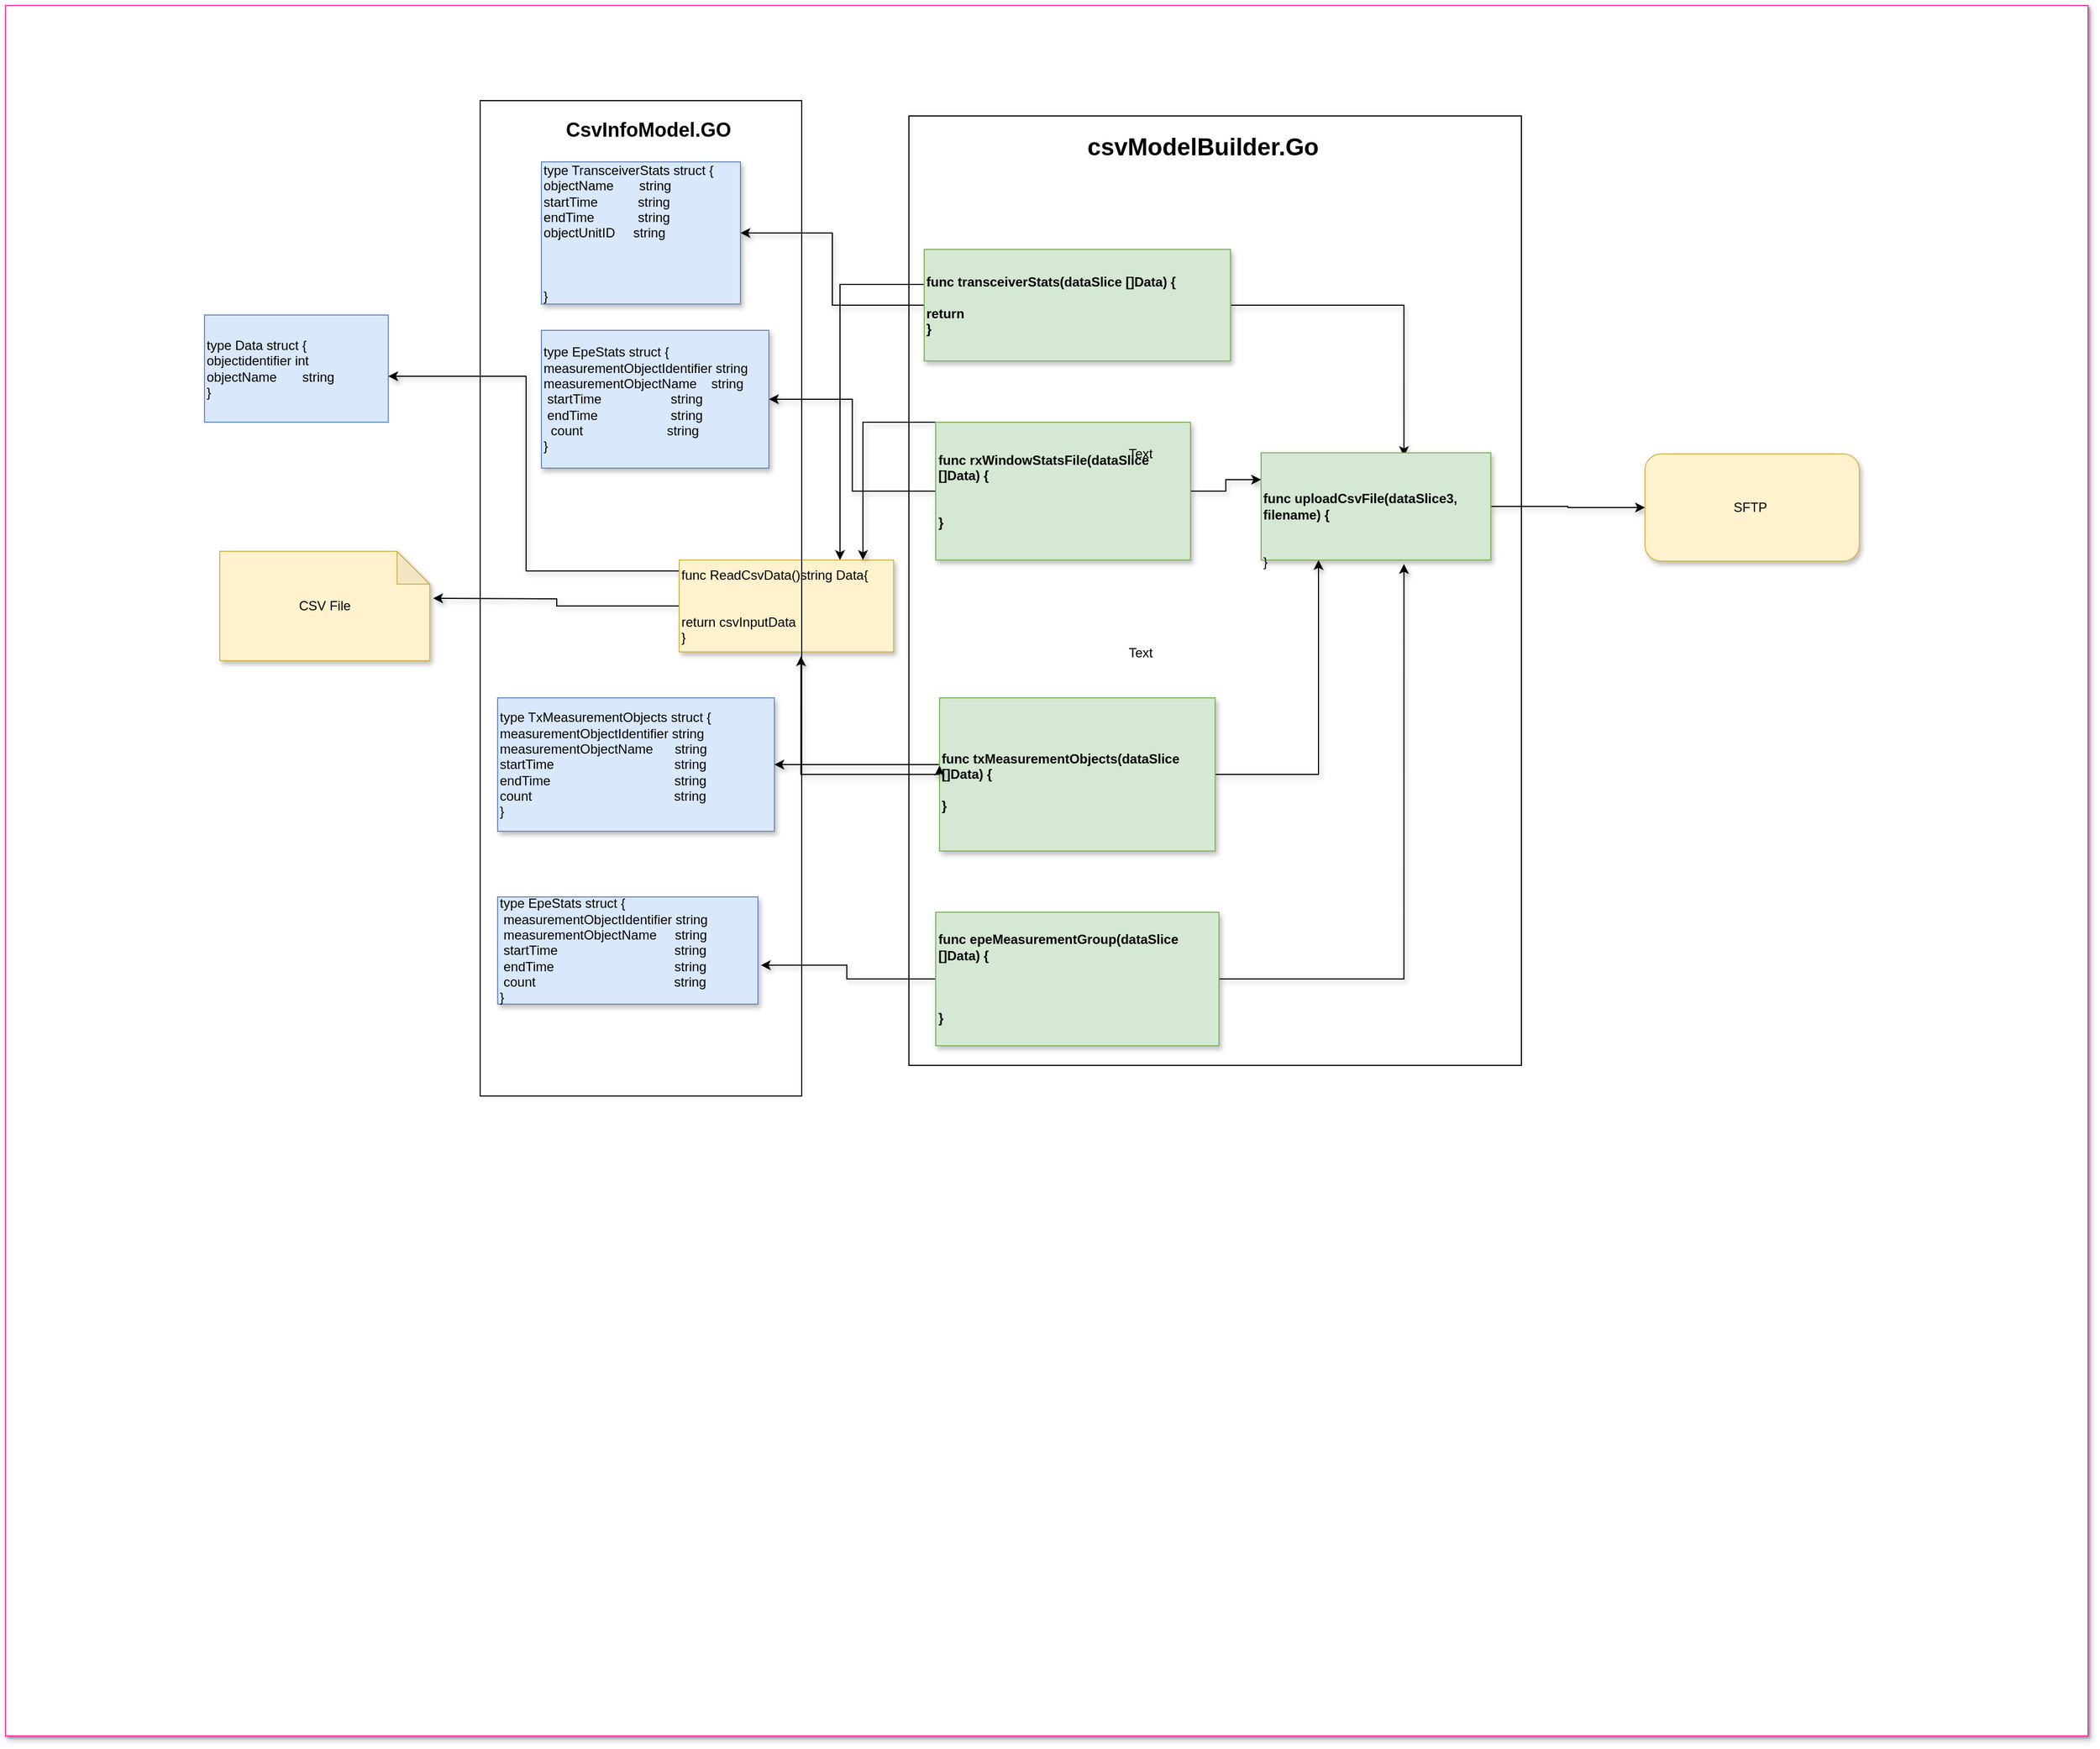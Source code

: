 <mxfile version="21.6.6" type="github">
  <diagram name="Page-1" id="2YBvvXClWsGukQMizWep">
    <mxGraphModel dx="2410" dy="1932" grid="1" gridSize="14" guides="1" tooltips="1" connect="1" arrows="1" fold="1" page="1" pageScale="1" pageWidth="850" pageHeight="1100" background="#FFFFFF" math="0" shadow="1">
      <root>
        <mxCell id="0" />
        <mxCell id="1" parent="0" />
        <mxCell id="JVdptQY95MM00BN9dN_g-56" value="type Data struct {&#xa;objectidentifier int&#xa;objectName       string&#xa;}" style="rounded=0;whiteSpace=wrap;html=1;fillColor=#dae8fc;strokeColor=#6c8ebf;align=left;" parent="1" vertex="1">
          <mxGeometry x="-168" y="42" width="168" height="98" as="geometry" />
        </mxCell>
        <mxCell id="JVdptQY95MM00BN9dN_g-48" style="edgeStyle=orthogonalEdgeStyle;rounded=0;orthogonalLoop=1;jettySize=auto;html=1;entryX=1;entryY=0.5;entryDx=0;entryDy=0;shadow=1;" parent="1" source="JVdptQY95MM00BN9dN_g-2" edge="1">
          <mxGeometry relative="1" as="geometry">
            <mxPoint x="69" y="301" as="targetPoint" />
          </mxGeometry>
        </mxCell>
        <mxCell id="JVdptQY95MM00BN9dN_g-59" style="edgeStyle=orthogonalEdgeStyle;rounded=0;orthogonalLoop=1;jettySize=auto;html=1;entryX=1.017;entryY=0.63;entryDx=0;entryDy=0;entryPerimeter=0;shadow=1;" parent="1" target="JVdptQY95MM00BN9dN_g-56" edge="1">
          <mxGeometry relative="1" as="geometry">
            <mxPoint x="300.72" y="276.03" as="sourcePoint" />
            <mxPoint x="70" y="42" as="targetPoint" />
            <Array as="points">
              <mxPoint x="140" y="276" />
              <mxPoint x="140" y="98" />
              <mxPoint x="14" y="98" />
              <mxPoint x="14" y="104" />
            </Array>
          </mxGeometry>
        </mxCell>
        <mxCell id="JVdptQY95MM00BN9dN_g-2" value="&lt;div&gt;func ReadCsvData()string Data{&lt;/div&gt;&lt;div&gt;&lt;br&gt;&lt;/div&gt;&lt;div&gt;&lt;br&gt;&lt;/div&gt;&lt;div&gt;return csvInputData&lt;/div&gt;&lt;div&gt;}&lt;/div&gt;" style="rounded=0;whiteSpace=wrap;html=1;align=left;fillColor=#fff2cc;strokeColor=#d6b656;shadow=1;" parent="1" vertex="1">
          <mxGeometry x="294" y="266" width="196" height="84" as="geometry" />
        </mxCell>
        <mxCell id="JVdptQY95MM00BN9dN_g-40" value="" style="edgeStyle=orthogonalEdgeStyle;rounded=0;orthogonalLoop=1;jettySize=auto;html=1;shadow=1;" parent="1" source="JVdptQY95MM00BN9dN_g-4" target="JVdptQY95MM00BN9dN_g-26" edge="1">
          <mxGeometry relative="1" as="geometry" />
        </mxCell>
        <mxCell id="JVdptQY95MM00BN9dN_g-43" style="edgeStyle=orthogonalEdgeStyle;rounded=0;orthogonalLoop=1;jettySize=auto;html=1;entryX=0.5;entryY=0;entryDx=0;entryDy=0;shadow=1;" parent="1" source="JVdptQY95MM00BN9dN_g-4" target="JVdptQY95MM00BN9dN_g-2" edge="1">
          <mxGeometry relative="1" as="geometry">
            <Array as="points">
              <mxPoint x="425" y="14" />
              <mxPoint x="425" y="266" />
            </Array>
          </mxGeometry>
        </mxCell>
        <mxCell id="JVdptQY95MM00BN9dN_g-51" style="edgeStyle=orthogonalEdgeStyle;rounded=0;orthogonalLoop=1;jettySize=auto;html=1;entryX=0.622;entryY=0.03;entryDx=0;entryDy=0;entryPerimeter=0;shadow=1;" parent="1" source="JVdptQY95MM00BN9dN_g-4" target="JVdptQY95MM00BN9dN_g-10" edge="1">
          <mxGeometry relative="1" as="geometry" />
        </mxCell>
        <mxCell id="JVdptQY95MM00BN9dN_g-4" value="&lt;div style=&quot;&quot;&gt;&lt;span style=&quot;background-color: initial;&quot;&gt;func transceiverStats(dataSlice []Data) {&lt;/span&gt;&lt;/div&gt;&lt;div style=&quot;&quot;&gt;&lt;span style=&quot;background-color: initial;&quot;&gt;&lt;br&gt;&lt;/span&gt;&lt;/div&gt;&lt;div style=&quot;&quot;&gt;&lt;span style=&quot;background-color: initial;&quot;&gt;return&amp;nbsp;&lt;/span&gt;&lt;/div&gt;&lt;div style=&quot;&quot;&gt;&lt;span style=&quot;background-color: initial;&quot;&gt;}&lt;/span&gt;&lt;/div&gt;" style="rounded=0;whiteSpace=wrap;html=1;align=left;fillColor=#d5e8d4;strokeColor=#82b366;shadow=1;" parent="1" vertex="1">
          <mxGeometry x="490" y="-18" width="280" height="102" as="geometry" />
        </mxCell>
        <mxCell id="JVdptQY95MM00BN9dN_g-41" value="" style="edgeStyle=orthogonalEdgeStyle;rounded=0;orthogonalLoop=1;jettySize=auto;html=1;shadow=1;" parent="1" source="JVdptQY95MM00BN9dN_g-6" target="JVdptQY95MM00BN9dN_g-27" edge="1">
          <mxGeometry relative="1" as="geometry" />
        </mxCell>
        <mxCell id="JVdptQY95MM00BN9dN_g-44" style="edgeStyle=orthogonalEdgeStyle;rounded=0;orthogonalLoop=1;jettySize=auto;html=1;entryX=0.75;entryY=0;entryDx=0;entryDy=0;exitX=0;exitY=0;exitDx=0;exitDy=0;shadow=1;" parent="1" source="JVdptQY95MM00BN9dN_g-6" target="JVdptQY95MM00BN9dN_g-2" edge="1">
          <mxGeometry relative="1" as="geometry">
            <mxPoint x="510" y="150" as="sourcePoint" />
            <mxPoint x="455" y="210" as="targetPoint" />
            <Array as="points">
              <mxPoint x="462" y="140" />
              <mxPoint x="462" y="266" />
            </Array>
          </mxGeometry>
        </mxCell>
        <mxCell id="JVdptQY95MM00BN9dN_g-77" style="edgeStyle=orthogonalEdgeStyle;rounded=0;orthogonalLoop=1;jettySize=auto;html=1;entryX=0;entryY=0.25;entryDx=0;entryDy=0;shadow=1;" parent="1" source="JVdptQY95MM00BN9dN_g-6" target="JVdptQY95MM00BN9dN_g-10" edge="1">
          <mxGeometry relative="1" as="geometry" />
        </mxCell>
        <mxCell id="JVdptQY95MM00BN9dN_g-6" value="&lt;div&gt;func rxWindowStatsFile(dataSlice []Data) {&lt;/div&gt;&lt;div&gt;&lt;br&gt;&lt;/div&gt;&lt;div&gt;&lt;br&gt;&lt;/div&gt;&lt;div&gt;}&lt;/div&gt;" style="rounded=0;whiteSpace=wrap;html=1;align=left;fillColor=#d5e8d4;strokeColor=#82b366;shadow=1;" parent="1" vertex="1">
          <mxGeometry x="528.5" y="140" width="233" height="126" as="geometry" />
        </mxCell>
        <mxCell id="JVdptQY95MM00BN9dN_g-45" style="edgeStyle=orthogonalEdgeStyle;rounded=0;orthogonalLoop=1;jettySize=auto;html=1;entryX=1;entryY=0.5;entryDx=0;entryDy=0;shadow=1;" parent="1" source="JVdptQY95MM00BN9dN_g-7" target="JVdptQY95MM00BN9dN_g-28" edge="1">
          <mxGeometry relative="1" as="geometry">
            <Array as="points">
              <mxPoint x="490" y="453" />
              <mxPoint x="490" y="453" />
            </Array>
          </mxGeometry>
        </mxCell>
        <mxCell id="JVdptQY95MM00BN9dN_g-54" style="edgeStyle=orthogonalEdgeStyle;rounded=0;orthogonalLoop=1;jettySize=auto;html=1;entryX=0.25;entryY=1;entryDx=0;entryDy=0;shadow=1;" parent="1" source="JVdptQY95MM00BN9dN_g-7" target="JVdptQY95MM00BN9dN_g-10" edge="1">
          <mxGeometry relative="1" as="geometry" />
        </mxCell>
        <mxCell id="JVdptQY95MM00BN9dN_g-92" style="edgeStyle=orthogonalEdgeStyle;rounded=0;orthogonalLoop=1;jettySize=auto;html=1;entryX=0.568;entryY=1.048;entryDx=0;entryDy=0;entryPerimeter=0;shadow=1;" parent="1" source="JVdptQY95MM00BN9dN_g-7" target="JVdptQY95MM00BN9dN_g-2" edge="1">
          <mxGeometry relative="1" as="geometry" />
        </mxCell>
        <mxCell id="JVdptQY95MM00BN9dN_g-7" value="&lt;div&gt;&lt;br&gt;&lt;/div&gt;&lt;div&gt;func txMeasurementObjects(dataSlice []Data) {&lt;/div&gt;&lt;div&gt;&lt;br&gt;&lt;/div&gt;&lt;div&gt;&lt;span style=&quot;background-color: initial;&quot;&gt;}&lt;/span&gt;&lt;br&gt;&lt;/div&gt;" style="rounded=0;whiteSpace=wrap;html=1;align=left;fillColor=#d5e8d4;strokeColor=#82b366;shadow=1;" parent="1" vertex="1">
          <mxGeometry x="532" y="392" width="252" height="140" as="geometry" />
        </mxCell>
        <mxCell id="JVdptQY95MM00BN9dN_g-46" style="edgeStyle=orthogonalEdgeStyle;rounded=0;orthogonalLoop=1;jettySize=auto;html=1;entryX=1.011;entryY=0.637;entryDx=0;entryDy=0;entryPerimeter=0;shadow=1;" parent="1" source="JVdptQY95MM00BN9dN_g-8" target="JVdptQY95MM00BN9dN_g-30" edge="1">
          <mxGeometry relative="1" as="geometry" />
        </mxCell>
        <mxCell id="JVdptQY95MM00BN9dN_g-55" style="edgeStyle=orthogonalEdgeStyle;rounded=0;orthogonalLoop=1;jettySize=auto;html=1;entryX=0.622;entryY=1.037;entryDx=0;entryDy=0;entryPerimeter=0;shadow=1;" parent="1" source="JVdptQY95MM00BN9dN_g-8" target="JVdptQY95MM00BN9dN_g-10" edge="1">
          <mxGeometry relative="1" as="geometry" />
        </mxCell>
        <mxCell id="JVdptQY95MM00BN9dN_g-8" value="func epeMeasurementGroup(dataSlice []Data) {&lt;br&gt;&lt;br&gt;&lt;br&gt;&lt;br&gt;}" style="rounded=0;whiteSpace=wrap;html=1;align=left;fillColor=#d5e8d4;strokeColor=#82b366;shadow=1;" parent="1" vertex="1">
          <mxGeometry x="528.5" y="588" width="259" height="122" as="geometry" />
        </mxCell>
        <mxCell id="JVdptQY95MM00BN9dN_g-87" style="edgeStyle=orthogonalEdgeStyle;rounded=0;orthogonalLoop=1;jettySize=auto;html=1;entryX=0;entryY=0.5;entryDx=0;entryDy=0;shadow=1;" parent="1" source="JVdptQY95MM00BN9dN_g-10" target="JVdptQY95MM00BN9dN_g-86" edge="1">
          <mxGeometry relative="1" as="geometry" />
        </mxCell>
        <mxCell id="JVdptQY95MM00BN9dN_g-10" value="&lt;br&gt;&lt;br&gt;&lt;br&gt;&lt;div style=&quot;&quot;&gt;func uploadCsvFile(dataSlice3, filename) {&lt;/div&gt;&lt;div style=&quot;&quot;&gt;&lt;br&gt;&lt;/div&gt;&lt;div style=&quot;text-align: center;&quot;&gt;&lt;br&gt;&lt;/div&gt;&lt;div&gt;}&lt;/div&gt;" style="rounded=0;whiteSpace=wrap;html=1;align=left;fillColor=#d5e8d4;strokeColor=#82b366;shadow=1;" parent="1" vertex="1">
          <mxGeometry x="826" y="168" width="210" height="98" as="geometry" />
        </mxCell>
        <mxCell id="JVdptQY95MM00BN9dN_g-27" value="&lt;div&gt;type EpeStats struct {&lt;/div&gt;&lt;div&gt;measurementObjectIdentifier string&lt;/div&gt;&lt;div&gt;&lt;span style=&quot;background-color: initial;&quot;&gt;measurementObjectName&amp;nbsp; &amp;nbsp; string&amp;nbsp; &lt;/span&gt;&lt;span style=&quot;background-color: initial;&quot;&gt;&lt;span style=&quot;white-space: pre;&quot;&gt;&amp;nbsp;&lt;/span&gt;&lt;/span&gt;&lt;span style=&quot;background-color: initial;&quot;&gt;startTime&amp;nbsp; &amp;nbsp; &amp;nbsp; &amp;nbsp; &amp;nbsp; &amp;nbsp; &amp;nbsp; &amp;nbsp; &amp;nbsp; &amp;nbsp;string&lt;/span&gt;&lt;/div&gt;&lt;div style=&quot;&quot;&gt;&lt;span style=&quot;&quot;&gt;&lt;span style=&quot;&quot;&gt;&lt;span style=&quot;white-space: pre;&quot;&gt;&amp;nbsp;&lt;/span&gt;&lt;/span&gt;endTime&amp;nbsp; &amp;nbsp; &amp;nbsp; &amp;nbsp; &amp;nbsp; &amp;nbsp; &amp;nbsp; &amp;nbsp; &amp;nbsp; &amp;nbsp; string&lt;/span&gt;&lt;/div&gt;&lt;div style=&quot;&quot;&gt;&lt;span style=&quot;&quot;&gt;&lt;span style=&quot;&quot;&gt;&lt;span style=&quot;white-space: pre;&quot;&gt;&amp;nbsp;&amp;nbsp;&lt;/span&gt;&lt;/span&gt;count&amp;nbsp; &amp;nbsp; &amp;nbsp; &amp;nbsp; &amp;nbsp; &amp;nbsp; &amp;nbsp; &amp;nbsp; &amp;nbsp; &amp;nbsp; &amp;nbsp; &amp;nbsp;string&lt;/span&gt;&lt;/div&gt;&lt;div&gt;}&lt;/div&gt;" style="rounded=0;whiteSpace=wrap;html=1;fillColor=#dae8fc;strokeColor=#6c8ebf;align=left;shadow=1;" parent="1" vertex="1">
          <mxGeometry x="168" y="56" width="208" height="126" as="geometry" />
        </mxCell>
        <mxCell id="JVdptQY95MM00BN9dN_g-28" value="&lt;div&gt;type TxMeasurementObjects struct {&lt;/div&gt;&lt;div&gt;measurementObjectIdentifier string&lt;span style=&quot;&quot;&gt;&lt;/span&gt;&lt;/div&gt;&lt;div&gt;&lt;span style=&quot;&quot;&gt;measurementObjectName&amp;nbsp; &amp;nbsp; &amp;nbsp; string&lt;/span&gt;&lt;/div&gt;&lt;div&gt;&lt;span style=&quot;&quot;&gt;startTime&amp;nbsp; &amp;nbsp; &amp;nbsp; &amp;nbsp; &amp;nbsp; &amp;nbsp; &amp;nbsp; &amp;nbsp; &amp;nbsp; &amp;nbsp; &amp;nbsp; &amp;nbsp; &amp;nbsp; &amp;nbsp; &amp;nbsp; &amp;nbsp; &amp;nbsp;string&lt;/span&gt;&lt;/div&gt;&lt;div&gt;&lt;span style=&quot;&quot;&gt;endTime&amp;nbsp; &amp;nbsp; &amp;nbsp; &amp;nbsp; &amp;nbsp; &amp;nbsp; &amp;nbsp; &amp;nbsp; &amp;nbsp; &amp;nbsp; &amp;nbsp; &amp;nbsp; &amp;nbsp; &amp;nbsp; &amp;nbsp; &amp;nbsp; &amp;nbsp; string&lt;/span&gt;&lt;/div&gt;&lt;div&gt;&lt;span style=&quot;&quot;&gt;count&amp;nbsp; &amp;nbsp; &amp;nbsp; &amp;nbsp; &amp;nbsp; &amp;nbsp; &amp;nbsp; &amp;nbsp; &amp;nbsp; &amp;nbsp; &amp;nbsp; &amp;nbsp; &amp;nbsp; &amp;nbsp; &amp;nbsp; &amp;nbsp; &amp;nbsp; &amp;nbsp; &amp;nbsp; &amp;nbsp;string&lt;/span&gt;&lt;/div&gt;&lt;div&gt;}&lt;/div&gt;" style="rounded=0;whiteSpace=wrap;html=1;fillColor=#dae8fc;strokeColor=#6c8ebf;align=left;shadow=1;" parent="1" vertex="1">
          <mxGeometry x="128" y="392" width="253" height="122" as="geometry" />
        </mxCell>
        <mxCell id="JVdptQY95MM00BN9dN_g-30" value="&lt;div&gt;type EpeStats struct {&lt;/div&gt;&lt;div&gt;&amp;nbsp;measurementObjectIdentifier string&lt;span style=&quot;&quot;&gt;&lt;/span&gt;&lt;/div&gt;&lt;div&gt;&lt;span style=&quot;&quot;&gt;&lt;span style=&quot;&quot;&gt;&lt;span style=&quot;white-space: pre;&quot;&gt;&amp;nbsp;&lt;/span&gt;&lt;/span&gt;measurementObjectName&amp;nbsp; &amp;nbsp; &amp;nbsp;string&lt;/span&gt;&lt;/div&gt;&lt;div&gt;&lt;span style=&quot;&quot;&gt;&lt;span style=&quot;&quot;&gt;&lt;span style=&quot;white-space: pre;&quot;&gt;&amp;nbsp;&lt;/span&gt;&lt;/span&gt;startTime&amp;nbsp; &amp;nbsp; &amp;nbsp; &amp;nbsp; &amp;nbsp; &amp;nbsp; &amp;nbsp; &amp;nbsp; &amp;nbsp; &amp;nbsp; &amp;nbsp; &amp;nbsp; &amp;nbsp; &amp;nbsp; &amp;nbsp; &amp;nbsp; string&lt;/span&gt;&lt;/div&gt;&lt;div&gt;&lt;span style=&quot;&quot;&gt;&lt;span style=&quot;&quot;&gt;&lt;span style=&quot;white-space: pre;&quot;&gt;&amp;nbsp;&lt;/span&gt;&lt;/span&gt;endTime&amp;nbsp; &amp;nbsp; &amp;nbsp; &amp;nbsp; &amp;nbsp; &amp;nbsp; &amp;nbsp; &amp;nbsp; &amp;nbsp; &amp;nbsp; &amp;nbsp; &amp;nbsp; &amp;nbsp; &amp;nbsp; &amp;nbsp; &amp;nbsp; &amp;nbsp;string&lt;/span&gt;&lt;/div&gt;&lt;div&gt;&lt;span style=&quot;&quot;&gt;&lt;span style=&quot;&quot;&gt;&lt;span style=&quot;white-space: pre;&quot;&gt;&amp;nbsp;&lt;/span&gt;&lt;/span&gt;count&amp;nbsp; &amp;nbsp; &amp;nbsp; &amp;nbsp; &amp;nbsp; &amp;nbsp; &amp;nbsp; &amp;nbsp; &amp;nbsp; &amp;nbsp; &amp;nbsp; &amp;nbsp; &amp;nbsp; &amp;nbsp; &amp;nbsp; &amp;nbsp; &amp;nbsp; &amp;nbsp; &amp;nbsp; string&lt;/span&gt;&lt;/div&gt;&lt;div&gt;}&lt;/div&gt;" style="rounded=0;whiteSpace=wrap;html=1;fillColor=#dae8fc;strokeColor=#6c8ebf;align=left;shadow=1;" parent="1" vertex="1">
          <mxGeometry x="128" y="574" width="238" height="98" as="geometry" />
        </mxCell>
        <mxCell id="JVdptQY95MM00BN9dN_g-26" value="type TransceiverStats struct {&amp;nbsp;&amp;nbsp;&lt;br&gt;&lt;div&gt;objectName&amp;nbsp; &amp;nbsp; &amp;nbsp; &amp;nbsp;string&lt;/div&gt;&lt;div&gt;startTime&amp;nbsp; &amp;nbsp; &amp;nbsp; &amp;nbsp; &amp;nbsp; &amp;nbsp;string&lt;span style=&quot;&quot;&gt;&lt;/span&gt;&lt;/div&gt;&lt;div&gt;&lt;span style=&quot;&quot;&gt;endTime&amp;nbsp; &amp;nbsp; &amp;nbsp; &amp;nbsp; &amp;nbsp; &amp;nbsp; string&lt;/span&gt;&lt;/div&gt;&lt;div&gt;&lt;span style=&quot;&quot;&gt;objectUnitID&amp;nbsp; &amp;nbsp; &amp;nbsp;string&lt;/span&gt;&lt;/div&gt;&lt;div&gt;&lt;span style=&quot;&quot;&gt;&lt;br&gt;&lt;/span&gt;&lt;/div&gt;&lt;div&gt;&lt;/div&gt;&lt;br&gt;&lt;br&gt;}" style="rounded=0;whiteSpace=wrap;html=1;fillColor=#dae8fc;strokeColor=#6c8ebf;align=left;shadow=1;" parent="1" vertex="1">
          <mxGeometry x="168" y="-112" width="182" height="130" as="geometry" />
        </mxCell>
        <mxCell id="JVdptQY95MM00BN9dN_g-86" value="Server" style="rounded=1;whiteSpace=wrap;html=1;fillColor=#d5e8d4;strokeColor=#82b366;shadow=1;" parent="1" vertex="1">
          <mxGeometry x="1177" y="169" width="196" height="98" as="geometry" />
        </mxCell>
        <mxCell id="JVdptQY95MM00BN9dN_g-89" value="CSV File" style="shape=note;whiteSpace=wrap;html=1;backgroundOutline=1;darkOpacity=0.05;fillColor=#fff2cc;strokeColor=#d6b656;shadow=1;" parent="1" vertex="1">
          <mxGeometry x="-14" y="258" width="80" height="100" as="geometry" />
        </mxCell>
        <mxCell id="JVdptQY95MM00BN9dN_g-90" style="edgeStyle=orthogonalEdgeStyle;rounded=0;orthogonalLoop=1;jettySize=auto;html=1;exitX=0;exitY=0.5;exitDx=0;exitDy=0;entryX=0;entryY=0.443;entryDx=0;entryDy=0;entryPerimeter=0;shadow=1;" parent="1" source="JVdptQY95MM00BN9dN_g-7" target="JVdptQY95MM00BN9dN_g-7" edge="1">
          <mxGeometry relative="1" as="geometry" />
        </mxCell>
        <object label="Untitled Layer" id="JVdptQY95MM00BN9dN_g-93">
          <mxCell parent="0" />
        </object>
        <mxCell id="JVdptQY95MM00BN9dN_g-126" value="" style="rounded=0;whiteSpace=wrap;html=1;fillColor=default;strokeColor=#FF3399;fontColor=#333333;gradientColor=none;fillStyle=auto;shadow=1;" parent="JVdptQY95MM00BN9dN_g-93" vertex="1">
          <mxGeometry x="-322" y="-241" width="1904" height="1582" as="geometry" />
        </mxCell>
        <mxCell id="JVdptQY95MM00BN9dN_g-117" value="type Data struct {&#xa;objectidentifier int&#xa;objectName       string&#xa;}" style="rounded=0;whiteSpace=wrap;html=1;fillColor=#dae8fc;strokeColor=#6c8ebf;align=left;" parent="JVdptQY95MM00BN9dN_g-93" vertex="1">
          <mxGeometry x="-140" y="42" width="168" height="98" as="geometry" />
        </mxCell>
        <mxCell id="JVdptQY95MM00BN9dN_g-94" style="edgeStyle=orthogonalEdgeStyle;rounded=0;orthogonalLoop=1;jettySize=auto;html=1;entryX=1;entryY=0.5;entryDx=0;entryDy=0;shadow=1;" parent="JVdptQY95MM00BN9dN_g-93" source="JVdptQY95MM00BN9dN_g-96" edge="1">
          <mxGeometry relative="1" as="geometry">
            <mxPoint x="69" y="301" as="targetPoint" />
          </mxGeometry>
        </mxCell>
        <mxCell id="JVdptQY95MM00BN9dN_g-95" style="edgeStyle=orthogonalEdgeStyle;rounded=0;orthogonalLoop=1;jettySize=auto;html=1;shadow=1;" parent="JVdptQY95MM00BN9dN_g-93" edge="1">
          <mxGeometry relative="1" as="geometry">
            <mxPoint x="314.72" y="276.03" as="sourcePoint" />
            <mxPoint x="28" y="98" as="targetPoint" />
            <Array as="points">
              <mxPoint x="154" y="276" />
              <mxPoint x="154" y="98" />
              <mxPoint x="28" y="98" />
            </Array>
          </mxGeometry>
        </mxCell>
        <mxCell id="JVdptQY95MM00BN9dN_g-96" value="&lt;div&gt;func ReadCsvData()string Data{&lt;/div&gt;&lt;div&gt;&lt;br&gt;&lt;/div&gt;&lt;div&gt;&lt;br&gt;&lt;/div&gt;&lt;div&gt;return csvInputData&lt;/div&gt;&lt;div&gt;}&lt;/div&gt;" style="rounded=0;whiteSpace=wrap;html=1;align=left;fillColor=#fff2cc;strokeColor=#d6b656;shadow=1;" parent="JVdptQY95MM00BN9dN_g-93" vertex="1">
          <mxGeometry x="294" y="266" width="196" height="84" as="geometry" />
        </mxCell>
        <mxCell id="JVdptQY95MM00BN9dN_g-97" value="" style="edgeStyle=orthogonalEdgeStyle;rounded=0;orthogonalLoop=1;jettySize=auto;html=1;shadow=1;" parent="JVdptQY95MM00BN9dN_g-93" source="JVdptQY95MM00BN9dN_g-100" target="JVdptQY95MM00BN9dN_g-118" edge="1">
          <mxGeometry relative="1" as="geometry" />
        </mxCell>
        <mxCell id="JVdptQY95MM00BN9dN_g-99" style="edgeStyle=orthogonalEdgeStyle;rounded=0;orthogonalLoop=1;jettySize=auto;html=1;entryX=0.622;entryY=0.03;entryDx=0;entryDy=0;entryPerimeter=0;shadow=1;" parent="JVdptQY95MM00BN9dN_g-93" source="JVdptQY95MM00BN9dN_g-100" target="JVdptQY95MM00BN9dN_g-113" edge="1">
          <mxGeometry relative="1" as="geometry" />
        </mxCell>
        <mxCell id="EB5QmTqRzo-4VSpFFsdC-6" style="edgeStyle=orthogonalEdgeStyle;rounded=0;orthogonalLoop=1;jettySize=auto;html=1;entryX=0.75;entryY=0;entryDx=0;entryDy=0;" parent="JVdptQY95MM00BN9dN_g-93" source="JVdptQY95MM00BN9dN_g-100" target="JVdptQY95MM00BN9dN_g-96" edge="1">
          <mxGeometry relative="1" as="geometry">
            <Array as="points">
              <mxPoint x="441" y="14" />
            </Array>
          </mxGeometry>
        </mxCell>
        <mxCell id="JVdptQY95MM00BN9dN_g-100" value="&lt;div style=&quot;&quot;&gt;&lt;span style=&quot;background-color: initial;&quot;&gt;&lt;b&gt;func transceiverStats(dataSlice []Data) {&lt;/b&gt;&lt;/span&gt;&lt;/div&gt;&lt;div style=&quot;&quot;&gt;&lt;span style=&quot;background-color: initial;&quot;&gt;&lt;b&gt;&lt;br&gt;&lt;/b&gt;&lt;/span&gt;&lt;/div&gt;&lt;div style=&quot;&quot;&gt;&lt;span style=&quot;background-color: initial;&quot;&gt;&lt;b&gt;return&amp;nbsp;&lt;/b&gt;&lt;/span&gt;&lt;/div&gt;&lt;div style=&quot;&quot;&gt;&lt;span style=&quot;background-color: initial;&quot;&gt;&lt;b&gt;}&lt;/b&gt;&lt;/span&gt;&lt;/div&gt;" style="rounded=0;whiteSpace=wrap;html=1;align=left;fillColor=#d5e8d4;strokeColor=#82b366;shadow=1;" parent="JVdptQY95MM00BN9dN_g-93" vertex="1">
          <mxGeometry x="518" y="-18" width="280" height="102" as="geometry" />
        </mxCell>
        <mxCell id="JVdptQY95MM00BN9dN_g-101" value="" style="edgeStyle=orthogonalEdgeStyle;rounded=0;orthogonalLoop=1;jettySize=auto;html=1;shadow=1;" parent="JVdptQY95MM00BN9dN_g-93" source="JVdptQY95MM00BN9dN_g-104" target="JVdptQY95MM00BN9dN_g-114" edge="1">
          <mxGeometry relative="1" as="geometry" />
        </mxCell>
        <mxCell id="JVdptQY95MM00BN9dN_g-102" style="edgeStyle=orthogonalEdgeStyle;rounded=0;orthogonalLoop=1;jettySize=auto;html=1;exitX=0;exitY=0;exitDx=0;exitDy=0;shadow=1;" parent="JVdptQY95MM00BN9dN_g-93" source="JVdptQY95MM00BN9dN_g-104" edge="1">
          <mxGeometry relative="1" as="geometry">
            <mxPoint x="510" y="150" as="sourcePoint" />
            <mxPoint x="462" y="266" as="targetPoint" />
            <Array as="points">
              <mxPoint x="462" y="140" />
              <mxPoint x="462" y="266" />
            </Array>
          </mxGeometry>
        </mxCell>
        <mxCell id="JVdptQY95MM00BN9dN_g-103" style="edgeStyle=orthogonalEdgeStyle;rounded=0;orthogonalLoop=1;jettySize=auto;html=1;entryX=0;entryY=0.25;entryDx=0;entryDy=0;shadow=1;" parent="JVdptQY95MM00BN9dN_g-93" source="JVdptQY95MM00BN9dN_g-104" target="JVdptQY95MM00BN9dN_g-113" edge="1">
          <mxGeometry relative="1" as="geometry" />
        </mxCell>
        <mxCell id="JVdptQY95MM00BN9dN_g-104" value="&lt;div&gt;&lt;b&gt;func rxWindowStatsFile(dataSlice []Data) {&lt;/b&gt;&lt;/div&gt;&lt;div&gt;&lt;b&gt;&lt;br&gt;&lt;/b&gt;&lt;/div&gt;&lt;div&gt;&lt;b&gt;&lt;br&gt;&lt;/b&gt;&lt;/div&gt;&lt;div&gt;&lt;b&gt;}&lt;/b&gt;&lt;/div&gt;" style="rounded=0;whiteSpace=wrap;html=1;align=left;fillColor=#d5e8d4;strokeColor=#82b366;shadow=1;" parent="JVdptQY95MM00BN9dN_g-93" vertex="1">
          <mxGeometry x="528.5" y="140" width="233" height="126" as="geometry" />
        </mxCell>
        <mxCell id="JVdptQY95MM00BN9dN_g-105" style="edgeStyle=orthogonalEdgeStyle;rounded=0;orthogonalLoop=1;jettySize=auto;html=1;entryX=1;entryY=0.5;entryDx=0;entryDy=0;shadow=1;" parent="JVdptQY95MM00BN9dN_g-93" source="JVdptQY95MM00BN9dN_g-108" target="JVdptQY95MM00BN9dN_g-115" edge="1">
          <mxGeometry relative="1" as="geometry">
            <Array as="points">
              <mxPoint x="490" y="453" />
              <mxPoint x="490" y="453" />
            </Array>
          </mxGeometry>
        </mxCell>
        <mxCell id="JVdptQY95MM00BN9dN_g-106" style="edgeStyle=orthogonalEdgeStyle;rounded=0;orthogonalLoop=1;jettySize=auto;html=1;entryX=0.25;entryY=1;entryDx=0;entryDy=0;shadow=1;" parent="JVdptQY95MM00BN9dN_g-93" source="JVdptQY95MM00BN9dN_g-108" target="JVdptQY95MM00BN9dN_g-113" edge="1">
          <mxGeometry relative="1" as="geometry" />
        </mxCell>
        <mxCell id="JVdptQY95MM00BN9dN_g-107" style="edgeStyle=orthogonalEdgeStyle;rounded=0;orthogonalLoop=1;jettySize=auto;html=1;entryX=0.568;entryY=1.048;entryDx=0;entryDy=0;entryPerimeter=0;shadow=1;" parent="JVdptQY95MM00BN9dN_g-93" source="JVdptQY95MM00BN9dN_g-108" target="JVdptQY95MM00BN9dN_g-96" edge="1">
          <mxGeometry relative="1" as="geometry" />
        </mxCell>
        <mxCell id="JVdptQY95MM00BN9dN_g-108" value="&lt;div&gt;&lt;b&gt;&lt;br&gt;&lt;/b&gt;&lt;/div&gt;&lt;div&gt;&lt;b&gt;func txMeasurementObjects(dataSlice []Data) {&lt;/b&gt;&lt;/div&gt;&lt;div&gt;&lt;b&gt;&lt;br&gt;&lt;/b&gt;&lt;/div&gt;&lt;div&gt;&lt;span style=&quot;background-color: initial;&quot;&gt;&lt;b&gt;}&lt;/b&gt;&lt;/span&gt;&lt;br&gt;&lt;/div&gt;" style="rounded=0;whiteSpace=wrap;html=1;align=left;fillColor=#d5e8d4;strokeColor=#82b366;shadow=1;" parent="JVdptQY95MM00BN9dN_g-93" vertex="1">
          <mxGeometry x="532" y="392" width="252" height="140" as="geometry" />
        </mxCell>
        <mxCell id="JVdptQY95MM00BN9dN_g-109" style="edgeStyle=orthogonalEdgeStyle;rounded=0;orthogonalLoop=1;jettySize=auto;html=1;entryX=1.011;entryY=0.637;entryDx=0;entryDy=0;entryPerimeter=0;shadow=1;" parent="JVdptQY95MM00BN9dN_g-93" source="JVdptQY95MM00BN9dN_g-111" target="JVdptQY95MM00BN9dN_g-116" edge="1">
          <mxGeometry relative="1" as="geometry" />
        </mxCell>
        <mxCell id="JVdptQY95MM00BN9dN_g-110" style="edgeStyle=orthogonalEdgeStyle;rounded=0;orthogonalLoop=1;jettySize=auto;html=1;entryX=0.622;entryY=1.037;entryDx=0;entryDy=0;entryPerimeter=0;shadow=1;" parent="JVdptQY95MM00BN9dN_g-93" source="JVdptQY95MM00BN9dN_g-111" target="JVdptQY95MM00BN9dN_g-113" edge="1">
          <mxGeometry relative="1" as="geometry" />
        </mxCell>
        <mxCell id="JVdptQY95MM00BN9dN_g-111" value="&lt;b&gt;func epeMeasurementGroup(dataSlice []Data) {&lt;br&gt;&lt;br&gt;&lt;br&gt;&lt;br&gt;}&lt;/b&gt;" style="rounded=0;whiteSpace=wrap;html=1;align=left;fillColor=#d5e8d4;strokeColor=#82b366;shadow=1;" parent="JVdptQY95MM00BN9dN_g-93" vertex="1">
          <mxGeometry x="528.5" y="588" width="259" height="122" as="geometry" />
        </mxCell>
        <mxCell id="JVdptQY95MM00BN9dN_g-112" style="edgeStyle=orthogonalEdgeStyle;rounded=0;orthogonalLoop=1;jettySize=auto;html=1;entryX=0;entryY=0.5;entryDx=0;entryDy=0;shadow=1;" parent="JVdptQY95MM00BN9dN_g-93" source="JVdptQY95MM00BN9dN_g-113" target="JVdptQY95MM00BN9dN_g-119" edge="1">
          <mxGeometry relative="1" as="geometry" />
        </mxCell>
        <mxCell id="JVdptQY95MM00BN9dN_g-113" value="&lt;br&gt;&lt;br&gt;&lt;br&gt;&lt;div style=&quot;&quot;&gt;&lt;b&gt;func uploadCsvFile(dataSlice3, filename) {&lt;/b&gt;&lt;/div&gt;&lt;div style=&quot;&quot;&gt;&lt;br&gt;&lt;/div&gt;&lt;div style=&quot;text-align: center;&quot;&gt;&lt;br&gt;&lt;/div&gt;&lt;div&gt;}&lt;/div&gt;" style="rounded=0;whiteSpace=wrap;html=1;align=left;fillColor=#d5e8d4;strokeColor=#82b366;shadow=1;" parent="JVdptQY95MM00BN9dN_g-93" vertex="1">
          <mxGeometry x="826" y="168" width="210" height="98" as="geometry" />
        </mxCell>
        <mxCell id="JVdptQY95MM00BN9dN_g-114" value="&lt;div&gt;type EpeStats struct {&lt;/div&gt;&lt;div&gt;measurementObjectIdentifier string&lt;/div&gt;&lt;div&gt;&lt;span style=&quot;background-color: initial;&quot;&gt;measurementObjectName&amp;nbsp; &amp;nbsp; string&amp;nbsp; &lt;/span&gt;&lt;span style=&quot;background-color: initial;&quot;&gt;&lt;span style=&quot;white-space: pre;&quot;&gt;&amp;nbsp;&lt;/span&gt;&lt;/span&gt;&lt;span style=&quot;background-color: initial;&quot;&gt;startTime&amp;nbsp; &amp;nbsp; &amp;nbsp; &amp;nbsp; &amp;nbsp; &amp;nbsp; &amp;nbsp; &amp;nbsp; &amp;nbsp; &amp;nbsp;string&lt;/span&gt;&lt;/div&gt;&lt;div style=&quot;&quot;&gt;&lt;span style=&quot;&quot;&gt;&lt;span style=&quot;&quot;&gt;&lt;span style=&quot;white-space: pre;&quot;&gt;&amp;nbsp;&lt;/span&gt;&lt;/span&gt;endTime&amp;nbsp; &amp;nbsp; &amp;nbsp; &amp;nbsp; &amp;nbsp; &amp;nbsp; &amp;nbsp; &amp;nbsp; &amp;nbsp; &amp;nbsp; string&lt;/span&gt;&lt;/div&gt;&lt;div style=&quot;&quot;&gt;&lt;span style=&quot;&quot;&gt;&lt;span style=&quot;&quot;&gt;&lt;span style=&quot;white-space: pre;&quot;&gt;&amp;nbsp;&amp;nbsp;&lt;/span&gt;&lt;/span&gt;count&amp;nbsp; &amp;nbsp; &amp;nbsp; &amp;nbsp; &amp;nbsp; &amp;nbsp; &amp;nbsp; &amp;nbsp; &amp;nbsp; &amp;nbsp; &amp;nbsp; &amp;nbsp;string&lt;/span&gt;&lt;/div&gt;&lt;div&gt;}&lt;/div&gt;" style="rounded=0;whiteSpace=wrap;html=1;fillColor=#dae8fc;strokeColor=#6c8ebf;align=left;shadow=1;" parent="JVdptQY95MM00BN9dN_g-93" vertex="1">
          <mxGeometry x="168" y="56" width="208" height="126" as="geometry" />
        </mxCell>
        <mxCell id="JVdptQY95MM00BN9dN_g-115" value="&lt;div&gt;type TxMeasurementObjects struct {&lt;/div&gt;&lt;div&gt;measurementObjectIdentifier string&lt;span style=&quot;&quot;&gt;&lt;/span&gt;&lt;/div&gt;&lt;div&gt;&lt;span style=&quot;&quot;&gt;measurementObjectName&amp;nbsp; &amp;nbsp; &amp;nbsp; string&lt;/span&gt;&lt;/div&gt;&lt;div&gt;&lt;span style=&quot;&quot;&gt;startTime&amp;nbsp; &amp;nbsp; &amp;nbsp; &amp;nbsp; &amp;nbsp; &amp;nbsp; &amp;nbsp; &amp;nbsp; &amp;nbsp; &amp;nbsp; &amp;nbsp; &amp;nbsp; &amp;nbsp; &amp;nbsp; &amp;nbsp; &amp;nbsp; &amp;nbsp;string&lt;/span&gt;&lt;/div&gt;&lt;div&gt;&lt;span style=&quot;&quot;&gt;endTime&amp;nbsp; &amp;nbsp; &amp;nbsp; &amp;nbsp; &amp;nbsp; &amp;nbsp; &amp;nbsp; &amp;nbsp; &amp;nbsp; &amp;nbsp; &amp;nbsp; &amp;nbsp; &amp;nbsp; &amp;nbsp; &amp;nbsp; &amp;nbsp; &amp;nbsp; string&lt;/span&gt;&lt;/div&gt;&lt;div&gt;&lt;span style=&quot;&quot;&gt;count&amp;nbsp; &amp;nbsp; &amp;nbsp; &amp;nbsp; &amp;nbsp; &amp;nbsp; &amp;nbsp; &amp;nbsp; &amp;nbsp; &amp;nbsp; &amp;nbsp; &amp;nbsp; &amp;nbsp; &amp;nbsp; &amp;nbsp; &amp;nbsp; &amp;nbsp; &amp;nbsp; &amp;nbsp; &amp;nbsp;string&lt;/span&gt;&lt;/div&gt;&lt;div&gt;}&lt;/div&gt;" style="rounded=0;whiteSpace=wrap;html=1;fillColor=#dae8fc;strokeColor=#6c8ebf;align=left;shadow=1;" parent="JVdptQY95MM00BN9dN_g-93" vertex="1">
          <mxGeometry x="128" y="392" width="253" height="122" as="geometry" />
        </mxCell>
        <mxCell id="JVdptQY95MM00BN9dN_g-116" value="&lt;div&gt;type EpeStats struct {&lt;/div&gt;&lt;div&gt;&amp;nbsp;measurementObjectIdentifier string&lt;span style=&quot;&quot;&gt;&lt;/span&gt;&lt;/div&gt;&lt;div&gt;&lt;span style=&quot;&quot;&gt;&lt;span style=&quot;&quot;&gt;&lt;span style=&quot;white-space: pre;&quot;&gt;&amp;nbsp;&lt;/span&gt;&lt;/span&gt;measurementObjectName&amp;nbsp; &amp;nbsp; &amp;nbsp;string&lt;/span&gt;&lt;/div&gt;&lt;div&gt;&lt;span style=&quot;&quot;&gt;&lt;span style=&quot;&quot;&gt;&lt;span style=&quot;white-space: pre;&quot;&gt;&amp;nbsp;&lt;/span&gt;&lt;/span&gt;startTime&amp;nbsp; &amp;nbsp; &amp;nbsp; &amp;nbsp; &amp;nbsp; &amp;nbsp; &amp;nbsp; &amp;nbsp; &amp;nbsp; &amp;nbsp; &amp;nbsp; &amp;nbsp; &amp;nbsp; &amp;nbsp; &amp;nbsp; &amp;nbsp; string&lt;/span&gt;&lt;/div&gt;&lt;div&gt;&lt;span style=&quot;&quot;&gt;&lt;span style=&quot;&quot;&gt;&lt;span style=&quot;white-space: pre;&quot;&gt;&amp;nbsp;&lt;/span&gt;&lt;/span&gt;endTime&amp;nbsp; &amp;nbsp; &amp;nbsp; &amp;nbsp; &amp;nbsp; &amp;nbsp; &amp;nbsp; &amp;nbsp; &amp;nbsp; &amp;nbsp; &amp;nbsp; &amp;nbsp; &amp;nbsp; &amp;nbsp; &amp;nbsp; &amp;nbsp; &amp;nbsp;string&lt;/span&gt;&lt;/div&gt;&lt;div&gt;&lt;span style=&quot;&quot;&gt;&lt;span style=&quot;&quot;&gt;&lt;span style=&quot;white-space: pre;&quot;&gt;&amp;nbsp;&lt;/span&gt;&lt;/span&gt;count&amp;nbsp; &amp;nbsp; &amp;nbsp; &amp;nbsp; &amp;nbsp; &amp;nbsp; &amp;nbsp; &amp;nbsp; &amp;nbsp; &amp;nbsp; &amp;nbsp; &amp;nbsp; &amp;nbsp; &amp;nbsp; &amp;nbsp; &amp;nbsp; &amp;nbsp; &amp;nbsp; &amp;nbsp; string&lt;/span&gt;&lt;/div&gt;&lt;div&gt;}&lt;/div&gt;" style="rounded=0;whiteSpace=wrap;html=1;fillColor=#dae8fc;strokeColor=#6c8ebf;align=left;shadow=1;" parent="JVdptQY95MM00BN9dN_g-93" vertex="1">
          <mxGeometry x="128" y="574" width="238" height="98" as="geometry" />
        </mxCell>
        <mxCell id="JVdptQY95MM00BN9dN_g-118" value="type TransceiverStats struct {&amp;nbsp;&amp;nbsp;&lt;br&gt;&lt;div&gt;objectName&amp;nbsp; &amp;nbsp; &amp;nbsp; &amp;nbsp;string&lt;/div&gt;&lt;div&gt;startTime&amp;nbsp; &amp;nbsp; &amp;nbsp; &amp;nbsp; &amp;nbsp; &amp;nbsp;string&lt;span style=&quot;&quot;&gt;&lt;/span&gt;&lt;/div&gt;&lt;div&gt;&lt;span style=&quot;&quot;&gt;endTime&amp;nbsp; &amp;nbsp; &amp;nbsp; &amp;nbsp; &amp;nbsp; &amp;nbsp; string&lt;/span&gt;&lt;/div&gt;&lt;div&gt;&lt;span style=&quot;&quot;&gt;objectUnitID&amp;nbsp; &amp;nbsp; &amp;nbsp;string&lt;/span&gt;&lt;/div&gt;&lt;div&gt;&lt;span style=&quot;&quot;&gt;&lt;br&gt;&lt;/span&gt;&lt;/div&gt;&lt;div&gt;&lt;/div&gt;&lt;br&gt;&lt;br&gt;}" style="rounded=0;whiteSpace=wrap;html=1;fillColor=#dae8fc;strokeColor=#6c8ebf;align=left;shadow=1;" parent="JVdptQY95MM00BN9dN_g-93" vertex="1">
          <mxGeometry x="168" y="-98" width="182" height="130" as="geometry" />
        </mxCell>
        <mxCell id="JVdptQY95MM00BN9dN_g-119" value="SFTP&amp;nbsp;" style="rounded=1;whiteSpace=wrap;html=1;fillColor=#fff2cc;strokeColor=#d6b656;shadow=1;" parent="JVdptQY95MM00BN9dN_g-93" vertex="1">
          <mxGeometry x="1177" y="169" width="196" height="98" as="geometry" />
        </mxCell>
        <mxCell id="JVdptQY95MM00BN9dN_g-120" value="CSV File" style="shape=note;whiteSpace=wrap;html=1;backgroundOutline=1;darkOpacity=0.05;fillColor=#fff2cc;strokeColor=#d6b656;shadow=1;" parent="JVdptQY95MM00BN9dN_g-93" vertex="1">
          <mxGeometry x="-126" y="258" width="192" height="100" as="geometry" />
        </mxCell>
        <mxCell id="JVdptQY95MM00BN9dN_g-121" style="edgeStyle=orthogonalEdgeStyle;rounded=0;orthogonalLoop=1;jettySize=auto;html=1;exitX=0;exitY=0.5;exitDx=0;exitDy=0;entryX=0;entryY=0.443;entryDx=0;entryDy=0;entryPerimeter=0;shadow=1;" parent="JVdptQY95MM00BN9dN_g-93" source="JVdptQY95MM00BN9dN_g-108" target="JVdptQY95MM00BN9dN_g-108" edge="1">
          <mxGeometry relative="1" as="geometry" />
        </mxCell>
        <mxCell id="EB5QmTqRzo-4VSpFFsdC-1" value="" style="text;html=1;strokeColor=default;fillColor=none;align=center;verticalAlign=middle;whiteSpace=wrap;rounded=0;" parent="JVdptQY95MM00BN9dN_g-93" vertex="1">
          <mxGeometry x="112" y="-154" width="294" height="910" as="geometry" />
        </mxCell>
        <mxCell id="JVdptQY95MM00BN9dN_g-136" value="Untitled Layer" parent="0" />
        <mxCell id="EB5QmTqRzo-4VSpFFsdC-2" value="Text" style="text;html=1;strokeColor=none;fillColor=none;align=center;verticalAlign=middle;whiteSpace=wrap;rounded=0;" parent="JVdptQY95MM00BN9dN_g-136" vertex="1">
          <mxGeometry x="686" y="336" width="60" height="30" as="geometry" />
        </mxCell>
        <mxCell id="EB5QmTqRzo-4VSpFFsdC-3" value="Text" style="text;html=1;strokeColor=none;fillColor=none;align=center;verticalAlign=middle;whiteSpace=wrap;rounded=0;" parent="JVdptQY95MM00BN9dN_g-136" vertex="1">
          <mxGeometry x="686" y="154" width="60" height="30" as="geometry" />
        </mxCell>
        <mxCell id="EB5QmTqRzo-4VSpFFsdC-7" value="" style="text;html=1;strokeColor=default;fillColor=none;align=center;verticalAlign=middle;whiteSpace=wrap;rounded=0;" parent="JVdptQY95MM00BN9dN_g-136" vertex="1">
          <mxGeometry x="504" y="-140" width="560" height="868" as="geometry" />
        </mxCell>
        <mxCell id="EB5QmTqRzo-4VSpFFsdC-11" value="&lt;b&gt;&lt;font style=&quot;font-size: 22px;&quot;&gt;csvModelBuilder.Go&lt;/font&gt;&lt;/b&gt;" style="text;html=1;strokeColor=none;fillColor=none;align=center;verticalAlign=middle;whiteSpace=wrap;rounded=0;" parent="JVdptQY95MM00BN9dN_g-136" vertex="1">
          <mxGeometry x="696" y="-126" width="154" height="30" as="geometry" />
        </mxCell>
        <mxCell id="EB5QmTqRzo-4VSpFFsdC-13" value="&lt;font style=&quot;font-size: 18px;&quot;&gt;&lt;b&gt;CsvInfoModel.GO&lt;/b&gt;&lt;/font&gt;" style="text;html=1;strokeColor=none;fillColor=none;align=center;verticalAlign=middle;whiteSpace=wrap;rounded=0;" parent="JVdptQY95MM00BN9dN_g-136" vertex="1">
          <mxGeometry x="196" y="-142" width="140" height="30" as="geometry" />
        </mxCell>
      </root>
    </mxGraphModel>
  </diagram>
</mxfile>
